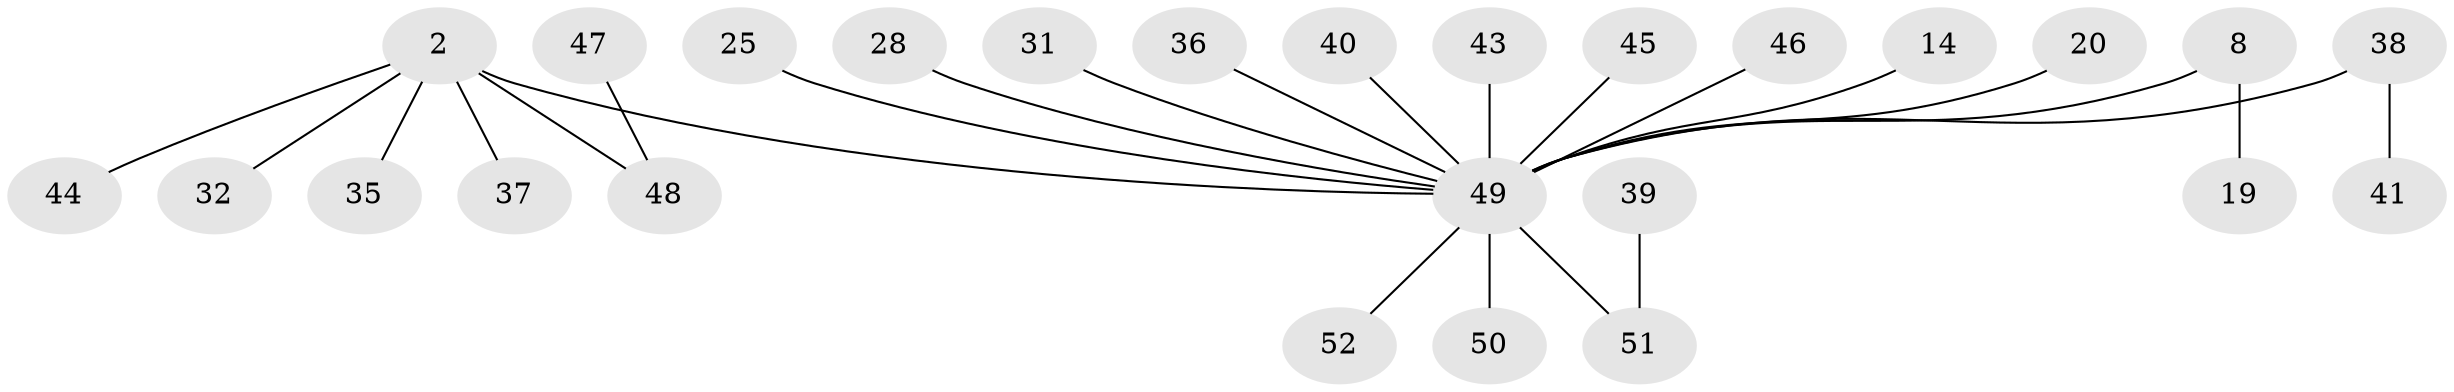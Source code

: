 // original degree distribution, {3: 0.09615384615384616, 9: 0.019230769230769232, 2: 0.21153846153846154, 10: 0.038461538461538464, 7: 0.019230769230769232, 5: 0.038461538461538464, 1: 0.5576923076923077, 4: 0.019230769230769232}
// Generated by graph-tools (version 1.1) at 2025/55/03/09/25 04:55:02]
// undirected, 26 vertices, 25 edges
graph export_dot {
graph [start="1"]
  node [color=gray90,style=filled];
  2;
  8;
  14;
  19 [super="+12"];
  20;
  25 [super="+13+15+21"];
  28;
  31 [super="+26"];
  32;
  35;
  36 [super="+27"];
  37;
  38;
  39;
  40;
  41;
  43;
  44;
  45 [super="+22+30"];
  46 [super="+29"];
  47;
  48 [super="+33"];
  49 [super="+23+42+34"];
  50;
  51 [super="+6+11"];
  52;
  2 -- 32;
  2 -- 35;
  2 -- 37;
  2 -- 44;
  2 -- 48;
  2 -- 49 [weight=4];
  8 -- 19;
  8 -- 49 [weight=4];
  14 -- 49;
  20 -- 49;
  25 -- 49;
  28 -- 49;
  31 -- 49;
  36 -- 49;
  38 -- 41;
  38 -- 49;
  39 -- 51;
  40 -- 49;
  43 -- 49;
  45 -- 49;
  46 -- 49;
  47 -- 48;
  49 -- 50;
  49 -- 51 [weight=2];
  49 -- 52;
}
